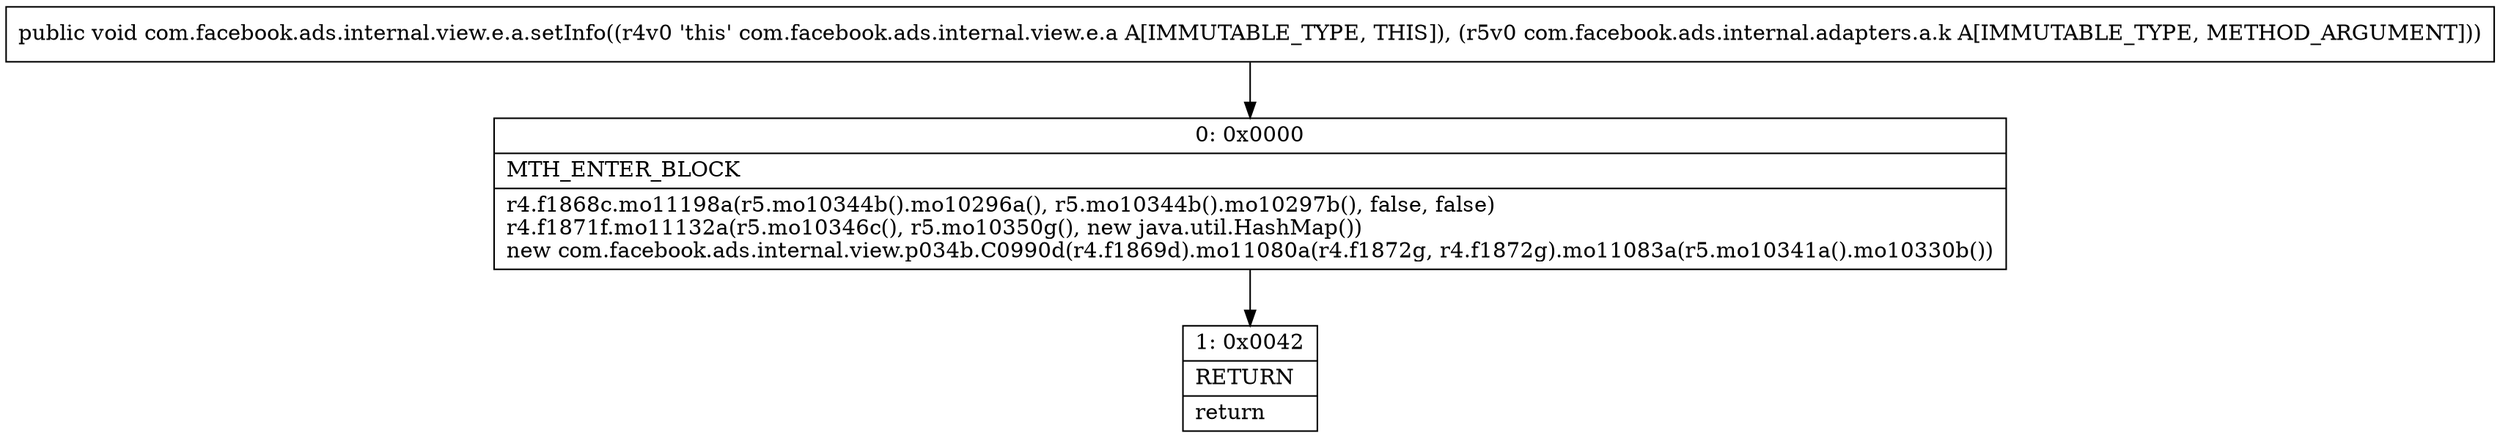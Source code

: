 digraph "CFG forcom.facebook.ads.internal.view.e.a.setInfo(Lcom\/facebook\/ads\/internal\/adapters\/a\/k;)V" {
Node_0 [shape=record,label="{0\:\ 0x0000|MTH_ENTER_BLOCK\l|r4.f1868c.mo11198a(r5.mo10344b().mo10296a(), r5.mo10344b().mo10297b(), false, false)\lr4.f1871f.mo11132a(r5.mo10346c(), r5.mo10350g(), new java.util.HashMap())\lnew com.facebook.ads.internal.view.p034b.C0990d(r4.f1869d).mo11080a(r4.f1872g, r4.f1872g).mo11083a(r5.mo10341a().mo10330b())\l}"];
Node_1 [shape=record,label="{1\:\ 0x0042|RETURN\l|return\l}"];
MethodNode[shape=record,label="{public void com.facebook.ads.internal.view.e.a.setInfo((r4v0 'this' com.facebook.ads.internal.view.e.a A[IMMUTABLE_TYPE, THIS]), (r5v0 com.facebook.ads.internal.adapters.a.k A[IMMUTABLE_TYPE, METHOD_ARGUMENT])) }"];
MethodNode -> Node_0;
Node_0 -> Node_1;
}

